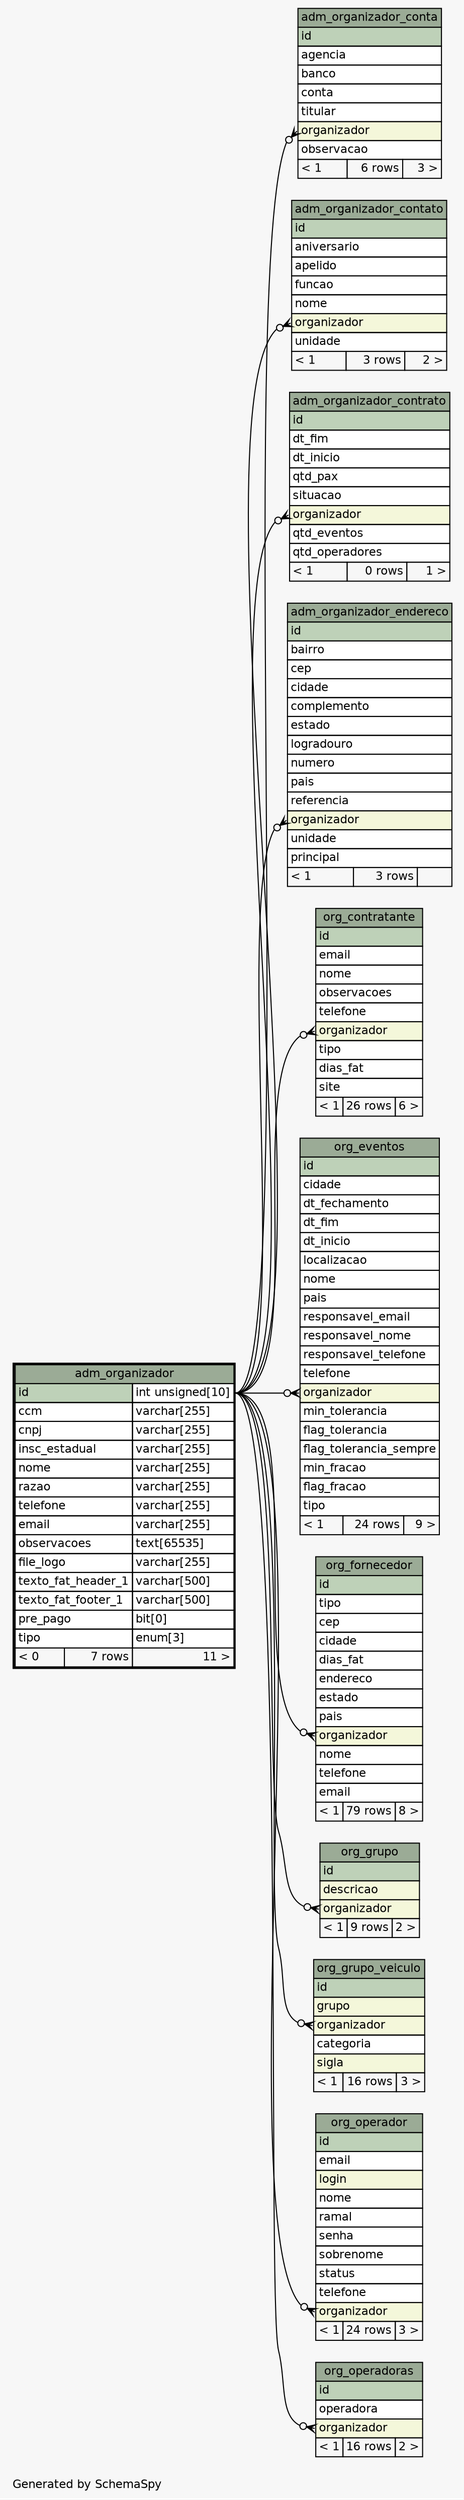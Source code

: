 // dot 2.38.0 on Windows 10 10.0
// SchemaSpy rev 590
digraph "oneDegreeRelationshipsDiagram" {
  graph [
    rankdir="RL"
    bgcolor="#f7f7f7"
    label="\nGenerated by SchemaSpy"
    labeljust="l"
    nodesep="0.18"
    ranksep="0.46"
    fontname="Helvetica"
    fontsize="11"
  ];
  node [
    fontname="Helvetica"
    fontsize="11"
    shape="plaintext"
  ];
  edge [
    arrowsize="0.8"
  ];
  "adm_organizador_conta":"organizador":w -> "adm_organizador":"id.type":e [arrowhead=none dir=back arrowtail=crowodot];
  "adm_organizador_contato":"organizador":w -> "adm_organizador":"id.type":e [arrowhead=none dir=back arrowtail=crowodot];
  "adm_organizador_contrato":"organizador":w -> "adm_organizador":"id.type":e [arrowhead=none dir=back arrowtail=crowodot];
  "adm_organizador_endereco":"organizador":w -> "adm_organizador":"id.type":e [arrowhead=none dir=back arrowtail=crowodot];
  "org_contratante":"organizador":w -> "adm_organizador":"id.type":e [arrowhead=none dir=back arrowtail=crowodot];
  "org_eventos":"organizador":w -> "adm_organizador":"id.type":e [arrowhead=none dir=back arrowtail=crowodot];
  "org_fornecedor":"organizador":w -> "adm_organizador":"id.type":e [arrowhead=none dir=back arrowtail=crowodot];
  "org_grupo":"organizador":w -> "adm_organizador":"id.type":e [arrowhead=none dir=back arrowtail=crowodot];
  "org_grupo_veiculo":"organizador":w -> "adm_organizador":"id.type":e [arrowhead=none dir=back arrowtail=crowodot];
  "org_operador":"organizador":w -> "adm_organizador":"id.type":e [arrowhead=none dir=back arrowtail=crowodot];
  "org_operadoras":"organizador":w -> "adm_organizador":"id.type":e [arrowhead=none dir=back arrowtail=crowodot];
  "adm_organizador" [
    label=<
    <TABLE BORDER="2" CELLBORDER="1" CELLSPACING="0" BGCOLOR="#ffffff">
      <TR><TD COLSPAN="3" BGCOLOR="#9bab96" ALIGN="CENTER">adm_organizador</TD></TR>
      <TR><TD PORT="id" COLSPAN="2" BGCOLOR="#bed1b8" ALIGN="LEFT">id</TD><TD PORT="id.type" ALIGN="LEFT">int unsigned[10]</TD></TR>
      <TR><TD PORT="ccm" COLSPAN="2" ALIGN="LEFT">ccm</TD><TD PORT="ccm.type" ALIGN="LEFT">varchar[255]</TD></TR>
      <TR><TD PORT="cnpj" COLSPAN="2" ALIGN="LEFT">cnpj</TD><TD PORT="cnpj.type" ALIGN="LEFT">varchar[255]</TD></TR>
      <TR><TD PORT="insc_estadual" COLSPAN="2" ALIGN="LEFT">insc_estadual</TD><TD PORT="insc_estadual.type" ALIGN="LEFT">varchar[255]</TD></TR>
      <TR><TD PORT="nome" COLSPAN="2" ALIGN="LEFT">nome</TD><TD PORT="nome.type" ALIGN="LEFT">varchar[255]</TD></TR>
      <TR><TD PORT="razao" COLSPAN="2" ALIGN="LEFT">razao</TD><TD PORT="razao.type" ALIGN="LEFT">varchar[255]</TD></TR>
      <TR><TD PORT="telefone" COLSPAN="2" ALIGN="LEFT">telefone</TD><TD PORT="telefone.type" ALIGN="LEFT">varchar[255]</TD></TR>
      <TR><TD PORT="email" COLSPAN="2" ALIGN="LEFT">email</TD><TD PORT="email.type" ALIGN="LEFT">varchar[255]</TD></TR>
      <TR><TD PORT="observacoes" COLSPAN="2" ALIGN="LEFT">observacoes</TD><TD PORT="observacoes.type" ALIGN="LEFT">text[65535]</TD></TR>
      <TR><TD PORT="file_logo" COLSPAN="2" ALIGN="LEFT">file_logo</TD><TD PORT="file_logo.type" ALIGN="LEFT">varchar[255]</TD></TR>
      <TR><TD PORT="texto_fat_header_1" COLSPAN="2" ALIGN="LEFT">texto_fat_header_1</TD><TD PORT="texto_fat_header_1.type" ALIGN="LEFT">varchar[500]</TD></TR>
      <TR><TD PORT="texto_fat_footer_1" COLSPAN="2" ALIGN="LEFT">texto_fat_footer_1</TD><TD PORT="texto_fat_footer_1.type" ALIGN="LEFT">varchar[500]</TD></TR>
      <TR><TD PORT="pre_pago" COLSPAN="2" ALIGN="LEFT">pre_pago</TD><TD PORT="pre_pago.type" ALIGN="LEFT">bit[0]</TD></TR>
      <TR><TD PORT="tipo" COLSPAN="2" ALIGN="LEFT">tipo</TD><TD PORT="tipo.type" ALIGN="LEFT">enum[3]</TD></TR>
      <TR><TD ALIGN="LEFT" BGCOLOR="#f7f7f7">&lt; 0</TD><TD ALIGN="RIGHT" BGCOLOR="#f7f7f7">7 rows</TD><TD ALIGN="RIGHT" BGCOLOR="#f7f7f7">11 &gt;</TD></TR>
    </TABLE>>
    URL="adm_organizador.html"
    tooltip="adm_organizador"
  ];
  "adm_organizador_conta" [
    label=<
    <TABLE BORDER="0" CELLBORDER="1" CELLSPACING="0" BGCOLOR="#ffffff">
      <TR><TD COLSPAN="3" BGCOLOR="#9bab96" ALIGN="CENTER">adm_organizador_conta</TD></TR>
      <TR><TD PORT="id" COLSPAN="3" BGCOLOR="#bed1b8" ALIGN="LEFT">id</TD></TR>
      <TR><TD PORT="agencia" COLSPAN="3" ALIGN="LEFT">agencia</TD></TR>
      <TR><TD PORT="banco" COLSPAN="3" ALIGN="LEFT">banco</TD></TR>
      <TR><TD PORT="conta" COLSPAN="3" ALIGN="LEFT">conta</TD></TR>
      <TR><TD PORT="titular" COLSPAN="3" ALIGN="LEFT">titular</TD></TR>
      <TR><TD PORT="organizador" COLSPAN="3" BGCOLOR="#f4f7da" ALIGN="LEFT">organizador</TD></TR>
      <TR><TD PORT="observacao" COLSPAN="3" ALIGN="LEFT">observacao</TD></TR>
      <TR><TD ALIGN="LEFT" BGCOLOR="#f7f7f7">&lt; 1</TD><TD ALIGN="RIGHT" BGCOLOR="#f7f7f7">6 rows</TD><TD ALIGN="RIGHT" BGCOLOR="#f7f7f7">3 &gt;</TD></TR>
    </TABLE>>
    URL="adm_organizador_conta.html"
    tooltip="adm_organizador_conta"
  ];
  "adm_organizador_contato" [
    label=<
    <TABLE BORDER="0" CELLBORDER="1" CELLSPACING="0" BGCOLOR="#ffffff">
      <TR><TD COLSPAN="3" BGCOLOR="#9bab96" ALIGN="CENTER">adm_organizador_contato</TD></TR>
      <TR><TD PORT="id" COLSPAN="3" BGCOLOR="#bed1b8" ALIGN="LEFT">id</TD></TR>
      <TR><TD PORT="aniversario" COLSPAN="3" ALIGN="LEFT">aniversario</TD></TR>
      <TR><TD PORT="apelido" COLSPAN="3" ALIGN="LEFT">apelido</TD></TR>
      <TR><TD PORT="funcao" COLSPAN="3" ALIGN="LEFT">funcao</TD></TR>
      <TR><TD PORT="nome" COLSPAN="3" ALIGN="LEFT">nome</TD></TR>
      <TR><TD PORT="organizador" COLSPAN="3" BGCOLOR="#f4f7da" ALIGN="LEFT">organizador</TD></TR>
      <TR><TD PORT="unidade" COLSPAN="3" ALIGN="LEFT">unidade</TD></TR>
      <TR><TD ALIGN="LEFT" BGCOLOR="#f7f7f7">&lt; 1</TD><TD ALIGN="RIGHT" BGCOLOR="#f7f7f7">3 rows</TD><TD ALIGN="RIGHT" BGCOLOR="#f7f7f7">2 &gt;</TD></TR>
    </TABLE>>
    URL="adm_organizador_contato.html"
    tooltip="adm_organizador_contato"
  ];
  "adm_organizador_contrato" [
    label=<
    <TABLE BORDER="0" CELLBORDER="1" CELLSPACING="0" BGCOLOR="#ffffff">
      <TR><TD COLSPAN="3" BGCOLOR="#9bab96" ALIGN="CENTER">adm_organizador_contrato</TD></TR>
      <TR><TD PORT="id" COLSPAN="3" BGCOLOR="#bed1b8" ALIGN="LEFT">id</TD></TR>
      <TR><TD PORT="dt_fim" COLSPAN="3" ALIGN="LEFT">dt_fim</TD></TR>
      <TR><TD PORT="dt_inicio" COLSPAN="3" ALIGN="LEFT">dt_inicio</TD></TR>
      <TR><TD PORT="qtd_pax" COLSPAN="3" ALIGN="LEFT">qtd_pax</TD></TR>
      <TR><TD PORT="situacao" COLSPAN="3" ALIGN="LEFT">situacao</TD></TR>
      <TR><TD PORT="organizador" COLSPAN="3" BGCOLOR="#f4f7da" ALIGN="LEFT">organizador</TD></TR>
      <TR><TD PORT="qtd_eventos" COLSPAN="3" ALIGN="LEFT">qtd_eventos</TD></TR>
      <TR><TD PORT="qtd_operadores" COLSPAN="3" ALIGN="LEFT">qtd_operadores</TD></TR>
      <TR><TD ALIGN="LEFT" BGCOLOR="#f7f7f7">&lt; 1</TD><TD ALIGN="RIGHT" BGCOLOR="#f7f7f7">0 rows</TD><TD ALIGN="RIGHT" BGCOLOR="#f7f7f7">1 &gt;</TD></TR>
    </TABLE>>
    URL="adm_organizador_contrato.html"
    tooltip="adm_organizador_contrato"
  ];
  "adm_organizador_endereco" [
    label=<
    <TABLE BORDER="0" CELLBORDER="1" CELLSPACING="0" BGCOLOR="#ffffff">
      <TR><TD COLSPAN="3" BGCOLOR="#9bab96" ALIGN="CENTER">adm_organizador_endereco</TD></TR>
      <TR><TD PORT="id" COLSPAN="3" BGCOLOR="#bed1b8" ALIGN="LEFT">id</TD></TR>
      <TR><TD PORT="bairro" COLSPAN="3" ALIGN="LEFT">bairro</TD></TR>
      <TR><TD PORT="cep" COLSPAN="3" ALIGN="LEFT">cep</TD></TR>
      <TR><TD PORT="cidade" COLSPAN="3" ALIGN="LEFT">cidade</TD></TR>
      <TR><TD PORT="complemento" COLSPAN="3" ALIGN="LEFT">complemento</TD></TR>
      <TR><TD PORT="estado" COLSPAN="3" ALIGN="LEFT">estado</TD></TR>
      <TR><TD PORT="logradouro" COLSPAN="3" ALIGN="LEFT">logradouro</TD></TR>
      <TR><TD PORT="numero" COLSPAN="3" ALIGN="LEFT">numero</TD></TR>
      <TR><TD PORT="pais" COLSPAN="3" ALIGN="LEFT">pais</TD></TR>
      <TR><TD PORT="referencia" COLSPAN="3" ALIGN="LEFT">referencia</TD></TR>
      <TR><TD PORT="organizador" COLSPAN="3" BGCOLOR="#f4f7da" ALIGN="LEFT">organizador</TD></TR>
      <TR><TD PORT="unidade" COLSPAN="3" ALIGN="LEFT">unidade</TD></TR>
      <TR><TD PORT="principal" COLSPAN="3" ALIGN="LEFT">principal</TD></TR>
      <TR><TD ALIGN="LEFT" BGCOLOR="#f7f7f7">&lt; 1</TD><TD ALIGN="RIGHT" BGCOLOR="#f7f7f7">3 rows</TD><TD ALIGN="RIGHT" BGCOLOR="#f7f7f7">  </TD></TR>
    </TABLE>>
    URL="adm_organizador_endereco.html"
    tooltip="adm_organizador_endereco"
  ];
  "org_contratante" [
    label=<
    <TABLE BORDER="0" CELLBORDER="1" CELLSPACING="0" BGCOLOR="#ffffff">
      <TR><TD COLSPAN="3" BGCOLOR="#9bab96" ALIGN="CENTER">org_contratante</TD></TR>
      <TR><TD PORT="id" COLSPAN="3" BGCOLOR="#bed1b8" ALIGN="LEFT">id</TD></TR>
      <TR><TD PORT="email" COLSPAN="3" ALIGN="LEFT">email</TD></TR>
      <TR><TD PORT="nome" COLSPAN="3" ALIGN="LEFT">nome</TD></TR>
      <TR><TD PORT="observacoes" COLSPAN="3" ALIGN="LEFT">observacoes</TD></TR>
      <TR><TD PORT="telefone" COLSPAN="3" ALIGN="LEFT">telefone</TD></TR>
      <TR><TD PORT="organizador" COLSPAN="3" BGCOLOR="#f4f7da" ALIGN="LEFT">organizador</TD></TR>
      <TR><TD PORT="tipo" COLSPAN="3" ALIGN="LEFT">tipo</TD></TR>
      <TR><TD PORT="dias_fat" COLSPAN="3" ALIGN="LEFT">dias_fat</TD></TR>
      <TR><TD PORT="site" COLSPAN="3" ALIGN="LEFT">site</TD></TR>
      <TR><TD ALIGN="LEFT" BGCOLOR="#f7f7f7">&lt; 1</TD><TD ALIGN="RIGHT" BGCOLOR="#f7f7f7">26 rows</TD><TD ALIGN="RIGHT" BGCOLOR="#f7f7f7">6 &gt;</TD></TR>
    </TABLE>>
    URL="org_contratante.html"
    tooltip="org_contratante"
  ];
  "org_eventos" [
    label=<
    <TABLE BORDER="0" CELLBORDER="1" CELLSPACING="0" BGCOLOR="#ffffff">
      <TR><TD COLSPAN="3" BGCOLOR="#9bab96" ALIGN="CENTER">org_eventos</TD></TR>
      <TR><TD PORT="id" COLSPAN="3" BGCOLOR="#bed1b8" ALIGN="LEFT">id</TD></TR>
      <TR><TD PORT="cidade" COLSPAN="3" ALIGN="LEFT">cidade</TD></TR>
      <TR><TD PORT="dt_fechamento" COLSPAN="3" ALIGN="LEFT">dt_fechamento</TD></TR>
      <TR><TD PORT="dt_fim" COLSPAN="3" ALIGN="LEFT">dt_fim</TD></TR>
      <TR><TD PORT="dt_inicio" COLSPAN="3" ALIGN="LEFT">dt_inicio</TD></TR>
      <TR><TD PORT="localizacao" COLSPAN="3" ALIGN="LEFT">localizacao</TD></TR>
      <TR><TD PORT="nome" COLSPAN="3" ALIGN="LEFT">nome</TD></TR>
      <TR><TD PORT="pais" COLSPAN="3" ALIGN="LEFT">pais</TD></TR>
      <TR><TD PORT="responsavel_email" COLSPAN="3" ALIGN="LEFT">responsavel_email</TD></TR>
      <TR><TD PORT="responsavel_nome" COLSPAN="3" ALIGN="LEFT">responsavel_nome</TD></TR>
      <TR><TD PORT="responsavel_telefone" COLSPAN="3" ALIGN="LEFT">responsavel_telefone</TD></TR>
      <TR><TD PORT="telefone" COLSPAN="3" ALIGN="LEFT">telefone</TD></TR>
      <TR><TD PORT="organizador" COLSPAN="3" BGCOLOR="#f4f7da" ALIGN="LEFT">organizador</TD></TR>
      <TR><TD PORT="min_tolerancia" COLSPAN="3" ALIGN="LEFT">min_tolerancia</TD></TR>
      <TR><TD PORT="flag_tolerancia" COLSPAN="3" ALIGN="LEFT">flag_tolerancia</TD></TR>
      <TR><TD PORT="flag_tolerancia_sempre" COLSPAN="3" ALIGN="LEFT">flag_tolerancia_sempre</TD></TR>
      <TR><TD PORT="min_fracao" COLSPAN="3" ALIGN="LEFT">min_fracao</TD></TR>
      <TR><TD PORT="flag_fracao" COLSPAN="3" ALIGN="LEFT">flag_fracao</TD></TR>
      <TR><TD PORT="tipo" COLSPAN="3" ALIGN="LEFT">tipo</TD></TR>
      <TR><TD ALIGN="LEFT" BGCOLOR="#f7f7f7">&lt; 1</TD><TD ALIGN="RIGHT" BGCOLOR="#f7f7f7">24 rows</TD><TD ALIGN="RIGHT" BGCOLOR="#f7f7f7">9 &gt;</TD></TR>
    </TABLE>>
    URL="org_eventos.html"
    tooltip="org_eventos"
  ];
  "org_fornecedor" [
    label=<
    <TABLE BORDER="0" CELLBORDER="1" CELLSPACING="0" BGCOLOR="#ffffff">
      <TR><TD COLSPAN="3" BGCOLOR="#9bab96" ALIGN="CENTER">org_fornecedor</TD></TR>
      <TR><TD PORT="id" COLSPAN="3" BGCOLOR="#bed1b8" ALIGN="LEFT">id</TD></TR>
      <TR><TD PORT="tipo" COLSPAN="3" ALIGN="LEFT">tipo</TD></TR>
      <TR><TD PORT="cep" COLSPAN="3" ALIGN="LEFT">cep</TD></TR>
      <TR><TD PORT="cidade" COLSPAN="3" ALIGN="LEFT">cidade</TD></TR>
      <TR><TD PORT="dias_fat" COLSPAN="3" ALIGN="LEFT">dias_fat</TD></TR>
      <TR><TD PORT="endereco" COLSPAN="3" ALIGN="LEFT">endereco</TD></TR>
      <TR><TD PORT="estado" COLSPAN="3" ALIGN="LEFT">estado</TD></TR>
      <TR><TD PORT="pais" COLSPAN="3" ALIGN="LEFT">pais</TD></TR>
      <TR><TD PORT="organizador" COLSPAN="3" BGCOLOR="#f4f7da" ALIGN="LEFT">organizador</TD></TR>
      <TR><TD PORT="nome" COLSPAN="3" ALIGN="LEFT">nome</TD></TR>
      <TR><TD PORT="telefone" COLSPAN="3" ALIGN="LEFT">telefone</TD></TR>
      <TR><TD PORT="email" COLSPAN="3" ALIGN="LEFT">email</TD></TR>
      <TR><TD ALIGN="LEFT" BGCOLOR="#f7f7f7">&lt; 1</TD><TD ALIGN="RIGHT" BGCOLOR="#f7f7f7">79 rows</TD><TD ALIGN="RIGHT" BGCOLOR="#f7f7f7">8 &gt;</TD></TR>
    </TABLE>>
    URL="org_fornecedor.html"
    tooltip="org_fornecedor"
  ];
  "org_grupo" [
    label=<
    <TABLE BORDER="0" CELLBORDER="1" CELLSPACING="0" BGCOLOR="#ffffff">
      <TR><TD COLSPAN="3" BGCOLOR="#9bab96" ALIGN="CENTER">org_grupo</TD></TR>
      <TR><TD PORT="id" COLSPAN="3" BGCOLOR="#bed1b8" ALIGN="LEFT">id</TD></TR>
      <TR><TD PORT="descricao" COLSPAN="3" BGCOLOR="#f4f7da" ALIGN="LEFT">descricao</TD></TR>
      <TR><TD PORT="organizador" COLSPAN="3" BGCOLOR="#f4f7da" ALIGN="LEFT">organizador</TD></TR>
      <TR><TD ALIGN="LEFT" BGCOLOR="#f7f7f7">&lt; 1</TD><TD ALIGN="RIGHT" BGCOLOR="#f7f7f7">9 rows</TD><TD ALIGN="RIGHT" BGCOLOR="#f7f7f7">2 &gt;</TD></TR>
    </TABLE>>
    URL="org_grupo.html"
    tooltip="org_grupo"
  ];
  "org_grupo_veiculo" [
    label=<
    <TABLE BORDER="0" CELLBORDER="1" CELLSPACING="0" BGCOLOR="#ffffff">
      <TR><TD COLSPAN="3" BGCOLOR="#9bab96" ALIGN="CENTER">org_grupo_veiculo</TD></TR>
      <TR><TD PORT="id" COLSPAN="3" BGCOLOR="#bed1b8" ALIGN="LEFT">id</TD></TR>
      <TR><TD PORT="grupo" COLSPAN="3" BGCOLOR="#f4f7da" ALIGN="LEFT">grupo</TD></TR>
      <TR><TD PORT="organizador" COLSPAN="3" BGCOLOR="#f4f7da" ALIGN="LEFT">organizador</TD></TR>
      <TR><TD PORT="categoria" COLSPAN="3" ALIGN="LEFT">categoria</TD></TR>
      <TR><TD PORT="sigla" COLSPAN="3" BGCOLOR="#f4f7da" ALIGN="LEFT">sigla</TD></TR>
      <TR><TD ALIGN="LEFT" BGCOLOR="#f7f7f7">&lt; 1</TD><TD ALIGN="RIGHT" BGCOLOR="#f7f7f7">16 rows</TD><TD ALIGN="RIGHT" BGCOLOR="#f7f7f7">3 &gt;</TD></TR>
    </TABLE>>
    URL="org_grupo_veiculo.html"
    tooltip="org_grupo_veiculo"
  ];
  "org_operador" [
    label=<
    <TABLE BORDER="0" CELLBORDER="1" CELLSPACING="0" BGCOLOR="#ffffff">
      <TR><TD COLSPAN="3" BGCOLOR="#9bab96" ALIGN="CENTER">org_operador</TD></TR>
      <TR><TD PORT="id" COLSPAN="3" BGCOLOR="#bed1b8" ALIGN="LEFT">id</TD></TR>
      <TR><TD PORT="email" COLSPAN="3" ALIGN="LEFT">email</TD></TR>
      <TR><TD PORT="login" COLSPAN="3" BGCOLOR="#f4f7da" ALIGN="LEFT">login</TD></TR>
      <TR><TD PORT="nome" COLSPAN="3" ALIGN="LEFT">nome</TD></TR>
      <TR><TD PORT="ramal" COLSPAN="3" ALIGN="LEFT">ramal</TD></TR>
      <TR><TD PORT="senha" COLSPAN="3" ALIGN="LEFT">senha</TD></TR>
      <TR><TD PORT="sobrenome" COLSPAN="3" ALIGN="LEFT">sobrenome</TD></TR>
      <TR><TD PORT="status" COLSPAN="3" ALIGN="LEFT">status</TD></TR>
      <TR><TD PORT="telefone" COLSPAN="3" ALIGN="LEFT">telefone</TD></TR>
      <TR><TD PORT="organizador" COLSPAN="3" BGCOLOR="#f4f7da" ALIGN="LEFT">organizador</TD></TR>
      <TR><TD ALIGN="LEFT" BGCOLOR="#f7f7f7">&lt; 1</TD><TD ALIGN="RIGHT" BGCOLOR="#f7f7f7">24 rows</TD><TD ALIGN="RIGHT" BGCOLOR="#f7f7f7">3 &gt;</TD></TR>
    </TABLE>>
    URL="org_operador.html"
    tooltip="org_operador"
  ];
  "org_operadoras" [
    label=<
    <TABLE BORDER="0" CELLBORDER="1" CELLSPACING="0" BGCOLOR="#ffffff">
      <TR><TD COLSPAN="3" BGCOLOR="#9bab96" ALIGN="CENTER">org_operadoras</TD></TR>
      <TR><TD PORT="id" COLSPAN="3" BGCOLOR="#bed1b8" ALIGN="LEFT">id</TD></TR>
      <TR><TD PORT="operadora" COLSPAN="3" ALIGN="LEFT">operadora</TD></TR>
      <TR><TD PORT="organizador" COLSPAN="3" BGCOLOR="#f4f7da" ALIGN="LEFT">organizador</TD></TR>
      <TR><TD ALIGN="LEFT" BGCOLOR="#f7f7f7">&lt; 1</TD><TD ALIGN="RIGHT" BGCOLOR="#f7f7f7">16 rows</TD><TD ALIGN="RIGHT" BGCOLOR="#f7f7f7">2 &gt;</TD></TR>
    </TABLE>>
    URL="org_operadoras.html"
    tooltip="org_operadoras"
  ];
}

